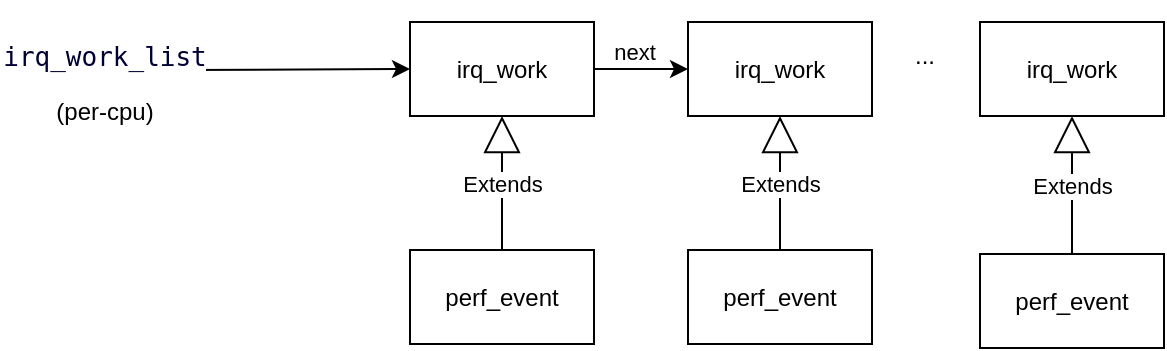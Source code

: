 <mxfile version="25.0.1">
  <diagram name="第 1 页" id="eg5F8qxycf4uTlKTJxt6">
    <mxGraphModel dx="1050" dy="538" grid="0" gridSize="10" guides="1" tooltips="1" connect="1" arrows="1" fold="1" page="1" pageScale="1" pageWidth="827" pageHeight="1169" math="0" shadow="0">
      <root>
        <mxCell id="0" />
        <mxCell id="1" parent="0" />
        <mxCell id="sOeRSbwTpXvEA6lAXWhu-6" style="edgeStyle=orthogonalEdgeStyle;rounded=0;orthogonalLoop=1;jettySize=auto;html=1;entryX=0;entryY=0.5;entryDx=0;entryDy=0;" edge="1" parent="1" source="sOeRSbwTpXvEA6lAXWhu-1" target="sOeRSbwTpXvEA6lAXWhu-5">
          <mxGeometry relative="1" as="geometry" />
        </mxCell>
        <mxCell id="sOeRSbwTpXvEA6lAXWhu-17" value="next" style="edgeLabel;html=1;align=center;verticalAlign=middle;resizable=0;points=[];" vertex="1" connectable="0" parent="sOeRSbwTpXvEA6lAXWhu-6">
          <mxGeometry x="-0.234" y="-1" relative="1" as="geometry">
            <mxPoint x="2" y="-10" as="offset" />
          </mxGeometry>
        </mxCell>
        <mxCell id="sOeRSbwTpXvEA6lAXWhu-1" value="irq_work" style="rounded=0;whiteSpace=wrap;html=1;" vertex="1" parent="1">
          <mxGeometry x="236" y="167" width="92" height="47" as="geometry" />
        </mxCell>
        <mxCell id="sOeRSbwTpXvEA6lAXWhu-2" value="" style="endArrow=classic;html=1;rounded=0;entryX=0;entryY=0.5;entryDx=0;entryDy=0;" edge="1" parent="1" target="sOeRSbwTpXvEA6lAXWhu-1">
          <mxGeometry width="50" height="50" relative="1" as="geometry">
            <mxPoint x="124" y="191" as="sourcePoint" />
            <mxPoint x="142" y="173" as="targetPoint" />
          </mxGeometry>
        </mxCell>
        <mxCell id="sOeRSbwTpXvEA6lAXWhu-4" value="&lt;pre style=&quot;font-size: 13px; font-family: monospace; background: rgb(255, 255, 255); color: rgb(0, 0, 51); white-space: pre-wrap; font-style: normal; font-variant-ligatures: normal; font-variant-caps: normal; font-weight: 400; letter-spacing: normal; orphans: 2; text-align: start; text-indent: 0px; text-transform: none; widows: 2; word-spacing: 0px; -webkit-text-stroke-width: 0px; text-decoration-thickness: initial; text-decoration-style: initial; text-decoration-color: initial;&quot; id=&quot;b&quot;&gt;irq_work_list&lt;/pre&gt;&lt;div&gt;(per-cpu)&lt;/div&gt;" style="text;html=1;align=center;verticalAlign=middle;resizable=0;points=[];autosize=1;strokeColor=none;fillColor=none;" vertex="1" parent="1">
          <mxGeometry x="32" y="156.5" width="101" height="68" as="geometry" />
        </mxCell>
        <mxCell id="sOeRSbwTpXvEA6lAXWhu-5" value="irq_work" style="rounded=0;whiteSpace=wrap;html=1;" vertex="1" parent="1">
          <mxGeometry x="375" y="167" width="92" height="47" as="geometry" />
        </mxCell>
        <mxCell id="sOeRSbwTpXvEA6lAXWhu-7" value="irq_work" style="rounded=0;whiteSpace=wrap;html=1;" vertex="1" parent="1">
          <mxGeometry x="521" y="167" width="92" height="47" as="geometry" />
        </mxCell>
        <mxCell id="sOeRSbwTpXvEA6lAXWhu-8" value="..." style="text;html=1;align=center;verticalAlign=middle;resizable=0;points=[];autosize=1;strokeColor=none;fillColor=none;" vertex="1" parent="1">
          <mxGeometry x="478.5" y="171" width="28" height="26" as="geometry" />
        </mxCell>
        <mxCell id="sOeRSbwTpXvEA6lAXWhu-9" value="&lt;div data-docx-has-block-data=&quot;false&quot; data-lark-html-role=&quot;root&quot; data-page-id=&quot;EvEZdxgZfojrwZxC1i3cj48qnFf&quot;&gt;&lt;div class=&quot;old-record-id-DbdAdlFTuo4FoVx9vjuccRTBneh&quot;&gt;perf_event&lt;/div&gt;&lt;/div&gt;&lt;span class=&quot;lark-record-clipboard&quot; data-lark-record-format=&quot;docx/text&quot; data-lark-record-data=&quot;{&amp;quot;rootId&amp;quot;:&amp;quot;EvEZdxgZfojrwZxC1i3cj48qnFf&amp;quot;,&amp;quot;text&amp;quot;:{&amp;quot;initialAttributedTexts&amp;quot;:{&amp;quot;text&amp;quot;:{&amp;quot;0&amp;quot;:&amp;quot;perf_event&amp;quot;},&amp;quot;attribs&amp;quot;:{&amp;quot;0&amp;quot;:&amp;quot;*0+a&amp;quot;}},&amp;quot;apool&amp;quot;:{&amp;quot;numToAttrib&amp;quot;:{&amp;quot;0&amp;quot;:[&amp;quot;author&amp;quot;,&amp;quot;7205516225223376900&amp;quot;]},&amp;quot;nextNum&amp;quot;:1}},&amp;quot;type&amp;quot;:&amp;quot;text&amp;quot;,&amp;quot;referenceRecordMap&amp;quot;:{},&amp;quot;extra&amp;quot;:{&amp;quot;channel&amp;quot;:&amp;quot;saas&amp;quot;,&amp;quot;pasteRandomId&amp;quot;:&amp;quot;04f69d90-2b6a-4cc3-8aef-b4d04ab2ffdf&amp;quot;,&amp;quot;mention_page_title&amp;quot;:{},&amp;quot;external_mention_url&amp;quot;:{}},&amp;quot;isKeepQuoteContainer&amp;quot;:false,&amp;quot;isFromCode&amp;quot;:false,&amp;quot;selection&amp;quot;:[{&amp;quot;id&amp;quot;:115,&amp;quot;type&amp;quot;:&amp;quot;text&amp;quot;,&amp;quot;selection&amp;quot;:{&amp;quot;start&amp;quot;:7,&amp;quot;end&amp;quot;:17},&amp;quot;recordId&amp;quot;:&amp;quot;DbdAdlFTuo4FoVx9vjuccRTBneh&amp;quot;}],&amp;quot;payloadMap&amp;quot;:{},&amp;quot;isCut&amp;quot;:false}&quot;&gt;&lt;/span&gt;" style="rounded=0;whiteSpace=wrap;html=1;" vertex="1" parent="1">
          <mxGeometry x="236" y="281" width="92" height="47" as="geometry" />
        </mxCell>
        <mxCell id="sOeRSbwTpXvEA6lAXWhu-10" value="Extends" style="endArrow=block;endSize=16;endFill=0;html=1;rounded=0;exitX=0.5;exitY=0;exitDx=0;exitDy=0;entryX=0.5;entryY=1;entryDx=0;entryDy=0;" edge="1" parent="1" source="sOeRSbwTpXvEA6lAXWhu-9" target="sOeRSbwTpXvEA6lAXWhu-1">
          <mxGeometry width="160" relative="1" as="geometry">
            <mxPoint x="357" y="355" as="sourcePoint" />
            <mxPoint x="517" y="355" as="targetPoint" />
          </mxGeometry>
        </mxCell>
        <mxCell id="sOeRSbwTpXvEA6lAXWhu-11" value="&lt;div data-docx-has-block-data=&quot;false&quot; data-lark-html-role=&quot;root&quot; data-page-id=&quot;EvEZdxgZfojrwZxC1i3cj48qnFf&quot;&gt;&lt;div class=&quot;old-record-id-DbdAdlFTuo4FoVx9vjuccRTBneh&quot;&gt;perf_event&lt;/div&gt;&lt;/div&gt;&lt;span class=&quot;lark-record-clipboard&quot; data-lark-record-format=&quot;docx/text&quot; data-lark-record-data=&quot;{&amp;quot;rootId&amp;quot;:&amp;quot;EvEZdxgZfojrwZxC1i3cj48qnFf&amp;quot;,&amp;quot;text&amp;quot;:{&amp;quot;initialAttributedTexts&amp;quot;:{&amp;quot;text&amp;quot;:{&amp;quot;0&amp;quot;:&amp;quot;perf_event&amp;quot;},&amp;quot;attribs&amp;quot;:{&amp;quot;0&amp;quot;:&amp;quot;*0+a&amp;quot;}},&amp;quot;apool&amp;quot;:{&amp;quot;numToAttrib&amp;quot;:{&amp;quot;0&amp;quot;:[&amp;quot;author&amp;quot;,&amp;quot;7205516225223376900&amp;quot;]},&amp;quot;nextNum&amp;quot;:1}},&amp;quot;type&amp;quot;:&amp;quot;text&amp;quot;,&amp;quot;referenceRecordMap&amp;quot;:{},&amp;quot;extra&amp;quot;:{&amp;quot;channel&amp;quot;:&amp;quot;saas&amp;quot;,&amp;quot;pasteRandomId&amp;quot;:&amp;quot;04f69d90-2b6a-4cc3-8aef-b4d04ab2ffdf&amp;quot;,&amp;quot;mention_page_title&amp;quot;:{},&amp;quot;external_mention_url&amp;quot;:{}},&amp;quot;isKeepQuoteContainer&amp;quot;:false,&amp;quot;isFromCode&amp;quot;:false,&amp;quot;selection&amp;quot;:[{&amp;quot;id&amp;quot;:115,&amp;quot;type&amp;quot;:&amp;quot;text&amp;quot;,&amp;quot;selection&amp;quot;:{&amp;quot;start&amp;quot;:7,&amp;quot;end&amp;quot;:17},&amp;quot;recordId&amp;quot;:&amp;quot;DbdAdlFTuo4FoVx9vjuccRTBneh&amp;quot;}],&amp;quot;payloadMap&amp;quot;:{},&amp;quot;isCut&amp;quot;:false}&quot;&gt;&lt;/span&gt;" style="rounded=0;whiteSpace=wrap;html=1;" vertex="1" parent="1">
          <mxGeometry x="375" y="281" width="92" height="47" as="geometry" />
        </mxCell>
        <mxCell id="sOeRSbwTpXvEA6lAXWhu-12" value="Extends" style="endArrow=block;endSize=16;endFill=0;html=1;rounded=0;exitX=0.5;exitY=0;exitDx=0;exitDy=0;entryX=0.5;entryY=1;entryDx=0;entryDy=0;" edge="1" parent="1" source="sOeRSbwTpXvEA6lAXWhu-11" target="sOeRSbwTpXvEA6lAXWhu-5">
          <mxGeometry width="160" relative="1" as="geometry">
            <mxPoint x="292" y="291" as="sourcePoint" />
            <mxPoint x="292" y="224" as="targetPoint" />
          </mxGeometry>
        </mxCell>
        <mxCell id="sOeRSbwTpXvEA6lAXWhu-14" value="&lt;div data-docx-has-block-data=&quot;false&quot; data-lark-html-role=&quot;root&quot; data-page-id=&quot;EvEZdxgZfojrwZxC1i3cj48qnFf&quot;&gt;&lt;div class=&quot;old-record-id-DbdAdlFTuo4FoVx9vjuccRTBneh&quot;&gt;perf_event&lt;/div&gt;&lt;/div&gt;&lt;span class=&quot;lark-record-clipboard&quot; data-lark-record-format=&quot;docx/text&quot; data-lark-record-data=&quot;{&amp;quot;rootId&amp;quot;:&amp;quot;EvEZdxgZfojrwZxC1i3cj48qnFf&amp;quot;,&amp;quot;text&amp;quot;:{&amp;quot;initialAttributedTexts&amp;quot;:{&amp;quot;text&amp;quot;:{&amp;quot;0&amp;quot;:&amp;quot;perf_event&amp;quot;},&amp;quot;attribs&amp;quot;:{&amp;quot;0&amp;quot;:&amp;quot;*0+a&amp;quot;}},&amp;quot;apool&amp;quot;:{&amp;quot;numToAttrib&amp;quot;:{&amp;quot;0&amp;quot;:[&amp;quot;author&amp;quot;,&amp;quot;7205516225223376900&amp;quot;]},&amp;quot;nextNum&amp;quot;:1}},&amp;quot;type&amp;quot;:&amp;quot;text&amp;quot;,&amp;quot;referenceRecordMap&amp;quot;:{},&amp;quot;extra&amp;quot;:{&amp;quot;channel&amp;quot;:&amp;quot;saas&amp;quot;,&amp;quot;pasteRandomId&amp;quot;:&amp;quot;04f69d90-2b6a-4cc3-8aef-b4d04ab2ffdf&amp;quot;,&amp;quot;mention_page_title&amp;quot;:{},&amp;quot;external_mention_url&amp;quot;:{}},&amp;quot;isKeepQuoteContainer&amp;quot;:false,&amp;quot;isFromCode&amp;quot;:false,&amp;quot;selection&amp;quot;:[{&amp;quot;id&amp;quot;:115,&amp;quot;type&amp;quot;:&amp;quot;text&amp;quot;,&amp;quot;selection&amp;quot;:{&amp;quot;start&amp;quot;:7,&amp;quot;end&amp;quot;:17},&amp;quot;recordId&amp;quot;:&amp;quot;DbdAdlFTuo4FoVx9vjuccRTBneh&amp;quot;}],&amp;quot;payloadMap&amp;quot;:{},&amp;quot;isCut&amp;quot;:false}&quot;&gt;&lt;/span&gt;" style="rounded=0;whiteSpace=wrap;html=1;" vertex="1" parent="1">
          <mxGeometry x="521" y="283" width="92" height="47" as="geometry" />
        </mxCell>
        <mxCell id="sOeRSbwTpXvEA6lAXWhu-15" value="Extends" style="endArrow=block;endSize=16;endFill=0;html=1;rounded=0;exitX=0.5;exitY=0;exitDx=0;exitDy=0;entryX=0.5;entryY=1;entryDx=0;entryDy=0;" edge="1" parent="1" source="sOeRSbwTpXvEA6lAXWhu-14" target="sOeRSbwTpXvEA6lAXWhu-7">
          <mxGeometry width="160" relative="1" as="geometry">
            <mxPoint x="431" y="291" as="sourcePoint" />
            <mxPoint x="431" y="224" as="targetPoint" />
          </mxGeometry>
        </mxCell>
      </root>
    </mxGraphModel>
  </diagram>
</mxfile>
